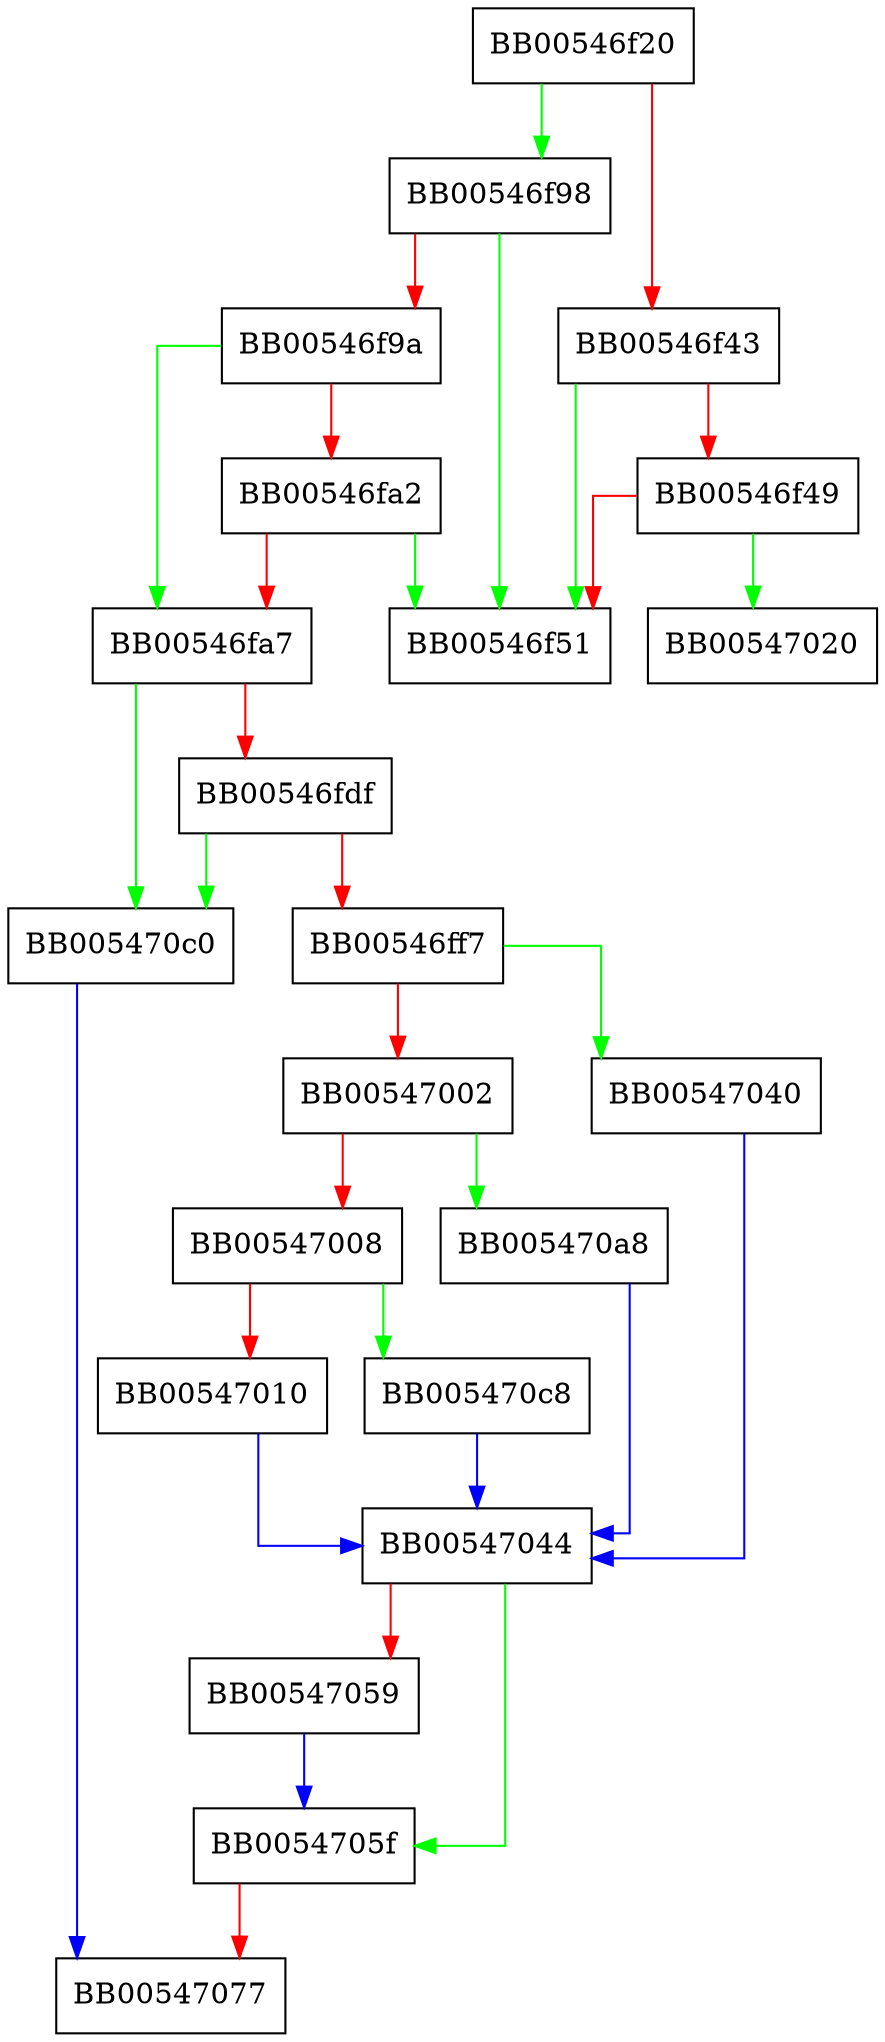 digraph BN_rand {
  node [shape="box"];
  graph [splines=ortho];
  BB00546f20 -> BB00546f98 [color="green"];
  BB00546f20 -> BB00546f43 [color="red"];
  BB00546f43 -> BB00546f51 [color="green"];
  BB00546f43 -> BB00546f49 [color="red"];
  BB00546f49 -> BB00547020 [color="green"];
  BB00546f49 -> BB00546f51 [color="red"];
  BB00546f98 -> BB00546f51 [color="green"];
  BB00546f98 -> BB00546f9a [color="red"];
  BB00546f9a -> BB00546fa7 [color="green"];
  BB00546f9a -> BB00546fa2 [color="red"];
  BB00546fa2 -> BB00546f51 [color="green"];
  BB00546fa2 -> BB00546fa7 [color="red"];
  BB00546fa7 -> BB005470c0 [color="green"];
  BB00546fa7 -> BB00546fdf [color="red"];
  BB00546fdf -> BB005470c0 [color="green"];
  BB00546fdf -> BB00546ff7 [color="red"];
  BB00546ff7 -> BB00547040 [color="green"];
  BB00546ff7 -> BB00547002 [color="red"];
  BB00547002 -> BB005470a8 [color="green"];
  BB00547002 -> BB00547008 [color="red"];
  BB00547008 -> BB005470c8 [color="green"];
  BB00547008 -> BB00547010 [color="red"];
  BB00547010 -> BB00547044 [color="blue"];
  BB00547040 -> BB00547044 [color="blue"];
  BB00547044 -> BB0054705f [color="green"];
  BB00547044 -> BB00547059 [color="red"];
  BB00547059 -> BB0054705f [color="blue"];
  BB0054705f -> BB00547077 [color="red"];
  BB005470a8 -> BB00547044 [color="blue"];
  BB005470c0 -> BB00547077 [color="blue"];
  BB005470c8 -> BB00547044 [color="blue"];
}